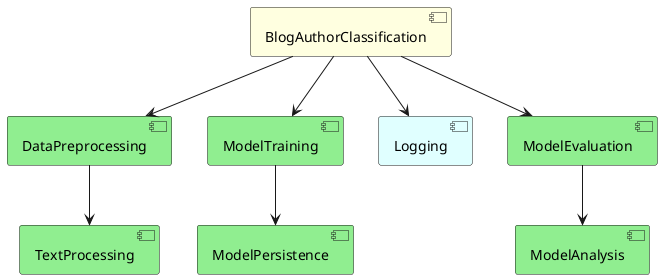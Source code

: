 @startuml
!define ColorComponent(color, componentName) component componentName #color
!define ColorInterface(color, interfaceName) interface interfaceName #color
!define ColorDependency(color) ..> #color

ColorComponent(LightYellow, BlogAuthorClassification)
ColorComponent(LightGreen, DataPreprocessing)
ColorComponent(LightGreen, ModelTraining)
ColorComponent(LightCyan, Logging)
ColorComponent(LightGreen, TextProcessing)
ColorComponent(LightGreen, ModelEvaluation)
ColorComponent(LightGreen, ModelPersistence)
ColorComponent(LightGreen, ModelAnalysis)

BlogAuthorClassification --> DataPreprocessing
BlogAuthorClassification --> ModelTraining
BlogAuthorClassification --> ModelEvaluation
BlogAuthorClassification --> Logging

DataPreprocessing --> TextProcessing

ModelTraining --> ModelPersistence

ModelEvaluation --> ModelAnalysis

@enduml
